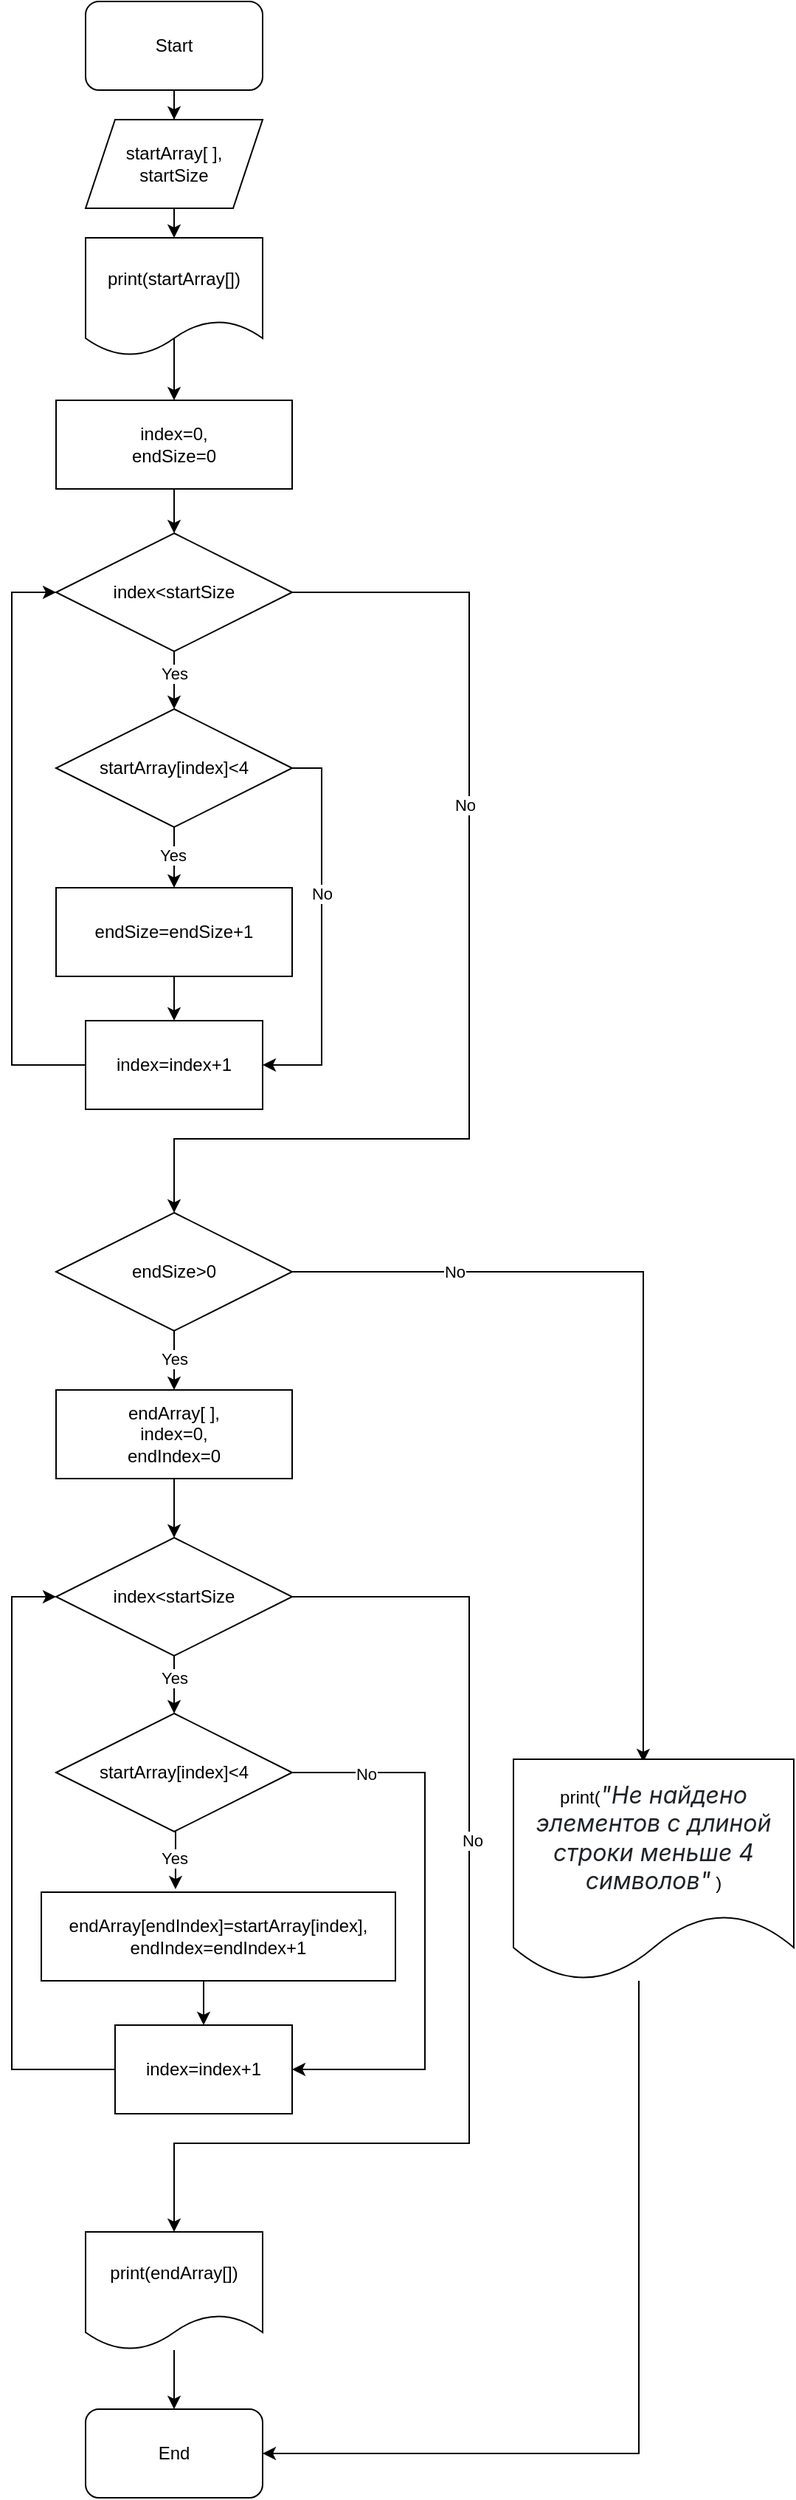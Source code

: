 <mxfile version="21.8.2" type="device">
  <diagram name="Страница — 1" id="W8e5gA1945cSQV0SCUuT">
    <mxGraphModel dx="1605" dy="772" grid="1" gridSize="10" guides="1" tooltips="1" connect="1" arrows="1" fold="1" page="1" pageScale="1" pageWidth="827" pageHeight="1169" math="0" shadow="0">
      <root>
        <mxCell id="0" />
        <mxCell id="1" parent="0" />
        <mxCell id="lZwE5tW1TfOiqQzU_jRC-4" value="" style="edgeStyle=orthogonalEdgeStyle;rounded=0;orthogonalLoop=1;jettySize=auto;html=1;entryX=0.5;entryY=0;entryDx=0;entryDy=0;" parent="1" source="lZwE5tW1TfOiqQzU_jRC-2" target="DDxuR43p7MorcLA8TKOA-1" edge="1">
          <mxGeometry relative="1" as="geometry" />
        </mxCell>
        <mxCell id="lZwE5tW1TfOiqQzU_jRC-2" value="Start" style="rounded=1;whiteSpace=wrap;html=1;" parent="1" vertex="1">
          <mxGeometry x="50" y="20" width="120" height="60" as="geometry" />
        </mxCell>
        <mxCell id="lZwE5tW1TfOiqQzU_jRC-6" value="" style="edgeStyle=orthogonalEdgeStyle;rounded=0;orthogonalLoop=1;jettySize=auto;html=1;exitX=0.5;exitY=0.813;exitDx=0;exitDy=0;exitPerimeter=0;entryX=0.5;entryY=0;entryDx=0;entryDy=0;" parent="1" source="DDxuR43p7MorcLA8TKOA-4" target="DDxuR43p7MorcLA8TKOA-5" edge="1">
          <mxGeometry relative="1" as="geometry">
            <mxPoint x="110" y="350" as="sourcePoint" />
            <mxPoint x="290" y="270" as="targetPoint" />
          </mxGeometry>
        </mxCell>
        <mxCell id="lZwE5tW1TfOiqQzU_jRC-8" style="edgeStyle=orthogonalEdgeStyle;rounded=0;orthogonalLoop=1;jettySize=auto;html=1;exitX=0.5;exitY=1;exitDx=0;exitDy=0;entryX=0.5;entryY=0;entryDx=0;entryDy=0;" parent="1" source="lZwE5tW1TfOiqQzU_jRC-5" target="lZwE5tW1TfOiqQzU_jRC-7" edge="1">
          <mxGeometry relative="1" as="geometry" />
        </mxCell>
        <mxCell id="lZwE5tW1TfOiqQzU_jRC-9" value="Yes" style="edgeLabel;html=1;align=center;verticalAlign=middle;resizable=0;points=[];" parent="lZwE5tW1TfOiqQzU_jRC-8" vertex="1" connectable="0">
          <mxGeometry x="-0.143" relative="1" as="geometry">
            <mxPoint y="-2" as="offset" />
          </mxGeometry>
        </mxCell>
        <mxCell id="lZwE5tW1TfOiqQzU_jRC-31" style="edgeStyle=orthogonalEdgeStyle;rounded=0;orthogonalLoop=1;jettySize=auto;html=1;exitX=1;exitY=0.5;exitDx=0;exitDy=0;entryX=0.5;entryY=0;entryDx=0;entryDy=0;" parent="1" source="lZwE5tW1TfOiqQzU_jRC-5" target="DDxuR43p7MorcLA8TKOA-23" edge="1">
          <mxGeometry relative="1" as="geometry">
            <Array as="points">
              <mxPoint x="310" y="420" />
              <mxPoint x="310" y="790" />
              <mxPoint x="110" y="790" />
            </Array>
            <mxPoint x="100" y="820" as="targetPoint" />
          </mxGeometry>
        </mxCell>
        <mxCell id="DDxuR43p7MorcLA8TKOA-34" value="No" style="edgeLabel;html=1;align=center;verticalAlign=middle;resizable=0;points=[];" vertex="1" connectable="0" parent="lZwE5tW1TfOiqQzU_jRC-31">
          <mxGeometry x="-0.286" y="-3" relative="1" as="geometry">
            <mxPoint as="offset" />
          </mxGeometry>
        </mxCell>
        <mxCell id="lZwE5tW1TfOiqQzU_jRC-5" value="index&amp;lt;startSize" style="rhombus;whiteSpace=wrap;html=1;" parent="1" vertex="1">
          <mxGeometry x="30" y="380" width="160" height="80" as="geometry" />
        </mxCell>
        <mxCell id="lZwE5tW1TfOiqQzU_jRC-13" style="edgeStyle=orthogonalEdgeStyle;rounded=0;orthogonalLoop=1;jettySize=auto;html=1;exitX=1;exitY=0.5;exitDx=0;exitDy=0;entryX=1;entryY=0.5;entryDx=0;entryDy=0;" parent="1" source="lZwE5tW1TfOiqQzU_jRC-7" target="lZwE5tW1TfOiqQzU_jRC-21" edge="1">
          <mxGeometry relative="1" as="geometry">
            <mxPoint x="230" y="539" as="targetPoint" />
          </mxGeometry>
        </mxCell>
        <mxCell id="lZwE5tW1TfOiqQzU_jRC-14" value="No" style="edgeLabel;html=1;align=center;verticalAlign=middle;resizable=0;points=[];" parent="lZwE5tW1TfOiqQzU_jRC-13" vertex="1" connectable="0">
          <mxGeometry x="-0.2" relative="1" as="geometry">
            <mxPoint as="offset" />
          </mxGeometry>
        </mxCell>
        <mxCell id="lZwE5tW1TfOiqQzU_jRC-16" style="edgeStyle=orthogonalEdgeStyle;rounded=0;orthogonalLoop=1;jettySize=auto;html=1;exitX=0.5;exitY=1;exitDx=0;exitDy=0;entryX=0.5;entryY=0;entryDx=0;entryDy=0;" parent="1" source="lZwE5tW1TfOiqQzU_jRC-7" target="lZwE5tW1TfOiqQzU_jRC-15" edge="1">
          <mxGeometry relative="1" as="geometry" />
        </mxCell>
        <mxCell id="lZwE5tW1TfOiqQzU_jRC-17" value="Yes" style="edgeLabel;html=1;align=center;verticalAlign=middle;resizable=0;points=[];" parent="lZwE5tW1TfOiqQzU_jRC-16" vertex="1" connectable="0">
          <mxGeometry x="-0.073" y="-3" relative="1" as="geometry">
            <mxPoint x="2" as="offset" />
          </mxGeometry>
        </mxCell>
        <mxCell id="lZwE5tW1TfOiqQzU_jRC-7" value="startArray[index]&amp;lt;4" style="rhombus;whiteSpace=wrap;html=1;" parent="1" vertex="1">
          <mxGeometry x="30" y="499" width="160" height="80" as="geometry" />
        </mxCell>
        <mxCell id="lZwE5tW1TfOiqQzU_jRC-22" value="" style="edgeStyle=orthogonalEdgeStyle;rounded=0;orthogonalLoop=1;jettySize=auto;html=1;" parent="1" source="lZwE5tW1TfOiqQzU_jRC-15" target="lZwE5tW1TfOiqQzU_jRC-21" edge="1">
          <mxGeometry relative="1" as="geometry" />
        </mxCell>
        <mxCell id="lZwE5tW1TfOiqQzU_jRC-15" value="endSize=endSize+1" style="rounded=0;whiteSpace=wrap;html=1;" parent="1" vertex="1">
          <mxGeometry x="30" y="620" width="160" height="60" as="geometry" />
        </mxCell>
        <mxCell id="lZwE5tW1TfOiqQzU_jRC-26" style="edgeStyle=orthogonalEdgeStyle;rounded=0;orthogonalLoop=1;jettySize=auto;html=1;exitX=0;exitY=0.5;exitDx=0;exitDy=0;entryX=0;entryY=0.5;entryDx=0;entryDy=0;" parent="1" source="lZwE5tW1TfOiqQzU_jRC-21" target="lZwE5tW1TfOiqQzU_jRC-5" edge="1">
          <mxGeometry relative="1" as="geometry">
            <Array as="points">
              <mxPoint y="740" />
              <mxPoint y="420" />
            </Array>
          </mxGeometry>
        </mxCell>
        <mxCell id="lZwE5tW1TfOiqQzU_jRC-21" value="index=index+1" style="rounded=0;whiteSpace=wrap;html=1;" parent="1" vertex="1">
          <mxGeometry x="50" y="710" width="120" height="60" as="geometry" />
        </mxCell>
        <mxCell id="lZwE5tW1TfOiqQzU_jRC-30" value="" style="edgeStyle=orthogonalEdgeStyle;rounded=0;orthogonalLoop=1;jettySize=auto;html=1;" parent="1" source="lZwE5tW1TfOiqQzU_jRC-27" target="lZwE5tW1TfOiqQzU_jRC-28" edge="1">
          <mxGeometry relative="1" as="geometry" />
        </mxCell>
        <mxCell id="lZwE5tW1TfOiqQzU_jRC-27" value="print(endArray[])" style="shape=document;whiteSpace=wrap;html=1;boundedLbl=1;" parent="1" vertex="1">
          <mxGeometry x="50" y="1530" width="120" height="80" as="geometry" />
        </mxCell>
        <mxCell id="lZwE5tW1TfOiqQzU_jRC-28" value="End" style="rounded=1;whiteSpace=wrap;html=1;" parent="1" vertex="1">
          <mxGeometry x="50" y="1650" width="120" height="60" as="geometry" />
        </mxCell>
        <mxCell id="DDxuR43p7MorcLA8TKOA-3" style="edgeStyle=orthogonalEdgeStyle;rounded=0;orthogonalLoop=1;jettySize=auto;html=1;exitX=0.5;exitY=1;exitDx=0;exitDy=0;entryX=0.5;entryY=0;entryDx=0;entryDy=0;" edge="1" parent="1" source="DDxuR43p7MorcLA8TKOA-1" target="DDxuR43p7MorcLA8TKOA-4">
          <mxGeometry relative="1" as="geometry">
            <mxPoint x="110" y="240" as="targetPoint" />
          </mxGeometry>
        </mxCell>
        <mxCell id="DDxuR43p7MorcLA8TKOA-1" value="startArray[ ],&lt;br&gt;startSize" style="shape=parallelogram;perimeter=parallelogramPerimeter;whiteSpace=wrap;html=1;fixedSize=1;" vertex="1" parent="1">
          <mxGeometry x="50" y="100" width="120" height="60" as="geometry" />
        </mxCell>
        <mxCell id="DDxuR43p7MorcLA8TKOA-4" value="print(startArray[])" style="shape=document;whiteSpace=wrap;html=1;boundedLbl=1;" vertex="1" parent="1">
          <mxGeometry x="50" y="180" width="120" height="80" as="geometry" />
        </mxCell>
        <mxCell id="DDxuR43p7MorcLA8TKOA-6" style="edgeStyle=orthogonalEdgeStyle;rounded=0;orthogonalLoop=1;jettySize=auto;html=1;exitX=0.5;exitY=1;exitDx=0;exitDy=0;entryX=0.5;entryY=0;entryDx=0;entryDy=0;" edge="1" parent="1" source="DDxuR43p7MorcLA8TKOA-5" target="lZwE5tW1TfOiqQzU_jRC-5">
          <mxGeometry relative="1" as="geometry" />
        </mxCell>
        <mxCell id="DDxuR43p7MorcLA8TKOA-5" value="index=0,&lt;br&gt;endSize=0" style="rounded=0;whiteSpace=wrap;html=1;" vertex="1" parent="1">
          <mxGeometry x="30" y="290" width="160" height="60" as="geometry" />
        </mxCell>
        <mxCell id="DDxuR43p7MorcLA8TKOA-8" style="edgeStyle=orthogonalEdgeStyle;rounded=0;orthogonalLoop=1;jettySize=auto;html=1;exitX=0.5;exitY=1;exitDx=0;exitDy=0;entryX=0.5;entryY=0;entryDx=0;entryDy=0;" edge="1" parent="1" source="DDxuR43p7MorcLA8TKOA-11" target="DDxuR43p7MorcLA8TKOA-16">
          <mxGeometry relative="1" as="geometry" />
        </mxCell>
        <mxCell id="DDxuR43p7MorcLA8TKOA-9" value="Yes" style="edgeLabel;html=1;align=center;verticalAlign=middle;resizable=0;points=[];" vertex="1" connectable="0" parent="DDxuR43p7MorcLA8TKOA-8">
          <mxGeometry x="-0.143" relative="1" as="geometry">
            <mxPoint y="-2" as="offset" />
          </mxGeometry>
        </mxCell>
        <mxCell id="DDxuR43p7MorcLA8TKOA-10" style="edgeStyle=orthogonalEdgeStyle;rounded=0;orthogonalLoop=1;jettySize=auto;html=1;exitX=1;exitY=0.5;exitDx=0;exitDy=0;entryX=0.5;entryY=0;entryDx=0;entryDy=0;" edge="1" parent="1" source="DDxuR43p7MorcLA8TKOA-11" target="lZwE5tW1TfOiqQzU_jRC-27">
          <mxGeometry relative="1" as="geometry">
            <Array as="points">
              <mxPoint x="310" y="1100" />
              <mxPoint x="310" y="1470" />
              <mxPoint x="110" y="1470" />
            </Array>
            <mxPoint x="100" y="1500" as="targetPoint" />
          </mxGeometry>
        </mxCell>
        <mxCell id="DDxuR43p7MorcLA8TKOA-35" value="No" style="edgeLabel;html=1;align=center;verticalAlign=middle;resizable=0;points=[];" vertex="1" connectable="0" parent="DDxuR43p7MorcLA8TKOA-10">
          <mxGeometry x="-0.241" y="2" relative="1" as="geometry">
            <mxPoint as="offset" />
          </mxGeometry>
        </mxCell>
        <mxCell id="DDxuR43p7MorcLA8TKOA-11" value="index&amp;lt;startSize" style="rhombus;whiteSpace=wrap;html=1;" vertex="1" parent="1">
          <mxGeometry x="30" y="1060" width="160" height="80" as="geometry" />
        </mxCell>
        <mxCell id="DDxuR43p7MorcLA8TKOA-12" style="edgeStyle=orthogonalEdgeStyle;rounded=0;orthogonalLoop=1;jettySize=auto;html=1;exitX=1;exitY=0.5;exitDx=0;exitDy=0;entryX=1;entryY=0.5;entryDx=0;entryDy=0;" edge="1" parent="1" source="DDxuR43p7MorcLA8TKOA-16" target="DDxuR43p7MorcLA8TKOA-20">
          <mxGeometry relative="1" as="geometry">
            <mxPoint x="230" y="1219" as="targetPoint" />
            <Array as="points">
              <mxPoint x="280" y="1219" />
              <mxPoint x="280" y="1420" />
            </Array>
          </mxGeometry>
        </mxCell>
        <mxCell id="DDxuR43p7MorcLA8TKOA-13" value="No" style="edgeLabel;html=1;align=center;verticalAlign=middle;resizable=0;points=[];" vertex="1" connectable="0" parent="DDxuR43p7MorcLA8TKOA-12">
          <mxGeometry x="-0.2" relative="1" as="geometry">
            <mxPoint x="-40" y="-62" as="offset" />
          </mxGeometry>
        </mxCell>
        <mxCell id="DDxuR43p7MorcLA8TKOA-14" style="edgeStyle=orthogonalEdgeStyle;rounded=0;orthogonalLoop=1;jettySize=auto;html=1;exitX=0.5;exitY=1;exitDx=0;exitDy=0;entryX=0.379;entryY=-0.033;entryDx=0;entryDy=0;entryPerimeter=0;" edge="1" parent="1" source="DDxuR43p7MorcLA8TKOA-16" target="DDxuR43p7MorcLA8TKOA-18">
          <mxGeometry relative="1" as="geometry" />
        </mxCell>
        <mxCell id="DDxuR43p7MorcLA8TKOA-15" value="Yes" style="edgeLabel;html=1;align=center;verticalAlign=middle;resizable=0;points=[];" vertex="1" connectable="0" parent="DDxuR43p7MorcLA8TKOA-14">
          <mxGeometry x="-0.073" y="-3" relative="1" as="geometry">
            <mxPoint x="2" as="offset" />
          </mxGeometry>
        </mxCell>
        <mxCell id="DDxuR43p7MorcLA8TKOA-16" value="startArray[index]&amp;lt;4" style="rhombus;whiteSpace=wrap;html=1;" vertex="1" parent="1">
          <mxGeometry x="30" y="1179" width="160" height="80" as="geometry" />
        </mxCell>
        <mxCell id="DDxuR43p7MorcLA8TKOA-33" style="edgeStyle=orthogonalEdgeStyle;rounded=0;orthogonalLoop=1;jettySize=auto;html=1;exitX=0.5;exitY=1;exitDx=0;exitDy=0;entryX=0.5;entryY=0;entryDx=0;entryDy=0;" edge="1" parent="1" source="DDxuR43p7MorcLA8TKOA-18" target="DDxuR43p7MorcLA8TKOA-20">
          <mxGeometry relative="1" as="geometry" />
        </mxCell>
        <mxCell id="DDxuR43p7MorcLA8TKOA-18" value="endArray[endIndex]=startArray[index],&lt;br&gt;endIndex=endIndex+1" style="rounded=0;whiteSpace=wrap;html=1;" vertex="1" parent="1">
          <mxGeometry x="20" y="1300" width="240" height="60" as="geometry" />
        </mxCell>
        <mxCell id="DDxuR43p7MorcLA8TKOA-19" style="edgeStyle=orthogonalEdgeStyle;rounded=0;orthogonalLoop=1;jettySize=auto;html=1;exitX=0;exitY=0.5;exitDx=0;exitDy=0;entryX=0;entryY=0.5;entryDx=0;entryDy=0;" edge="1" parent="1" source="DDxuR43p7MorcLA8TKOA-20" target="DDxuR43p7MorcLA8TKOA-11">
          <mxGeometry relative="1" as="geometry">
            <Array as="points">
              <mxPoint y="1420" />
              <mxPoint y="1100" />
            </Array>
          </mxGeometry>
        </mxCell>
        <mxCell id="DDxuR43p7MorcLA8TKOA-20" value="index=index+1" style="rounded=0;whiteSpace=wrap;html=1;" vertex="1" parent="1">
          <mxGeometry x="70" y="1390" width="120" height="60" as="geometry" />
        </mxCell>
        <mxCell id="DDxuR43p7MorcLA8TKOA-21" style="edgeStyle=orthogonalEdgeStyle;rounded=0;orthogonalLoop=1;jettySize=auto;html=1;exitX=0.5;exitY=1;exitDx=0;exitDy=0;entryX=0.5;entryY=0;entryDx=0;entryDy=0;" edge="1" parent="1" source="DDxuR43p7MorcLA8TKOA-22" target="DDxuR43p7MorcLA8TKOA-11">
          <mxGeometry relative="1" as="geometry" />
        </mxCell>
        <mxCell id="DDxuR43p7MorcLA8TKOA-22" value="endArray[ ],&lt;br style=&quot;border-color: var(--border-color);&quot;&gt;index=0,&lt;br&gt;endIndex=0" style="rounded=0;whiteSpace=wrap;html=1;" vertex="1" parent="1">
          <mxGeometry x="30" y="960" width="160" height="60" as="geometry" />
        </mxCell>
        <mxCell id="DDxuR43p7MorcLA8TKOA-25" style="edgeStyle=orthogonalEdgeStyle;rounded=0;orthogonalLoop=1;jettySize=auto;html=1;exitX=0.5;exitY=1;exitDx=0;exitDy=0;" edge="1" parent="1" source="DDxuR43p7MorcLA8TKOA-23" target="DDxuR43p7MorcLA8TKOA-22">
          <mxGeometry relative="1" as="geometry" />
        </mxCell>
        <mxCell id="DDxuR43p7MorcLA8TKOA-26" value="Yes" style="edgeLabel;html=1;align=center;verticalAlign=middle;resizable=0;points=[];" vertex="1" connectable="0" parent="DDxuR43p7MorcLA8TKOA-25">
          <mxGeometry x="-0.05" relative="1" as="geometry">
            <mxPoint as="offset" />
          </mxGeometry>
        </mxCell>
        <mxCell id="DDxuR43p7MorcLA8TKOA-28" style="edgeStyle=orthogonalEdgeStyle;rounded=0;orthogonalLoop=1;jettySize=auto;html=1;exitX=1;exitY=0.5;exitDx=0;exitDy=0;entryX=0.463;entryY=0.013;entryDx=0;entryDy=0;entryPerimeter=0;" edge="1" parent="1" source="DDxuR43p7MorcLA8TKOA-23" target="DDxuR43p7MorcLA8TKOA-27">
          <mxGeometry relative="1" as="geometry" />
        </mxCell>
        <mxCell id="DDxuR43p7MorcLA8TKOA-29" value="No" style="edgeLabel;html=1;align=center;verticalAlign=middle;resizable=0;points=[];" vertex="1" connectable="0" parent="DDxuR43p7MorcLA8TKOA-28">
          <mxGeometry x="0.015" y="-2" relative="1" as="geometry">
            <mxPoint x="-126" y="-51" as="offset" />
          </mxGeometry>
        </mxCell>
        <mxCell id="DDxuR43p7MorcLA8TKOA-23" value="endSize&amp;gt;0" style="rhombus;whiteSpace=wrap;html=1;" vertex="1" parent="1">
          <mxGeometry x="30" y="840" width="160" height="80" as="geometry" />
        </mxCell>
        <mxCell id="DDxuR43p7MorcLA8TKOA-27" value="print(&lt;em style=&quot;box-sizing: border-box; color: rgb(31, 35, 40); font-family: -apple-system, BlinkMacSystemFont, &amp;quot;Segoe UI&amp;quot;, &amp;quot;Noto Sans&amp;quot;, Helvetica, Arial, sans-serif, &amp;quot;Apple Color Emoji&amp;quot;, &amp;quot;Segoe UI Emoji&amp;quot;; font-size: 16px; text-align: left; background-color: rgb(255, 255, 255);&quot;&gt;&quot;Не найдено элементов с длиной строки меньше 4 символов&quot;&lt;/em&gt;&amp;nbsp;)" style="shape=document;whiteSpace=wrap;html=1;boundedLbl=1;" vertex="1" parent="1">
          <mxGeometry x="340" y="1210" width="190" height="150" as="geometry" />
        </mxCell>
        <mxCell id="DDxuR43p7MorcLA8TKOA-32" style="edgeStyle=orthogonalEdgeStyle;rounded=0;orthogonalLoop=1;jettySize=auto;html=1;entryX=1;entryY=0.5;entryDx=0;entryDy=0;" edge="1" parent="1" source="DDxuR43p7MorcLA8TKOA-27" target="lZwE5tW1TfOiqQzU_jRC-28">
          <mxGeometry relative="1" as="geometry">
            <mxPoint x="340" y="1610" as="targetPoint" />
            <Array as="points">
              <mxPoint x="425" y="1680" />
            </Array>
          </mxGeometry>
        </mxCell>
      </root>
    </mxGraphModel>
  </diagram>
</mxfile>
